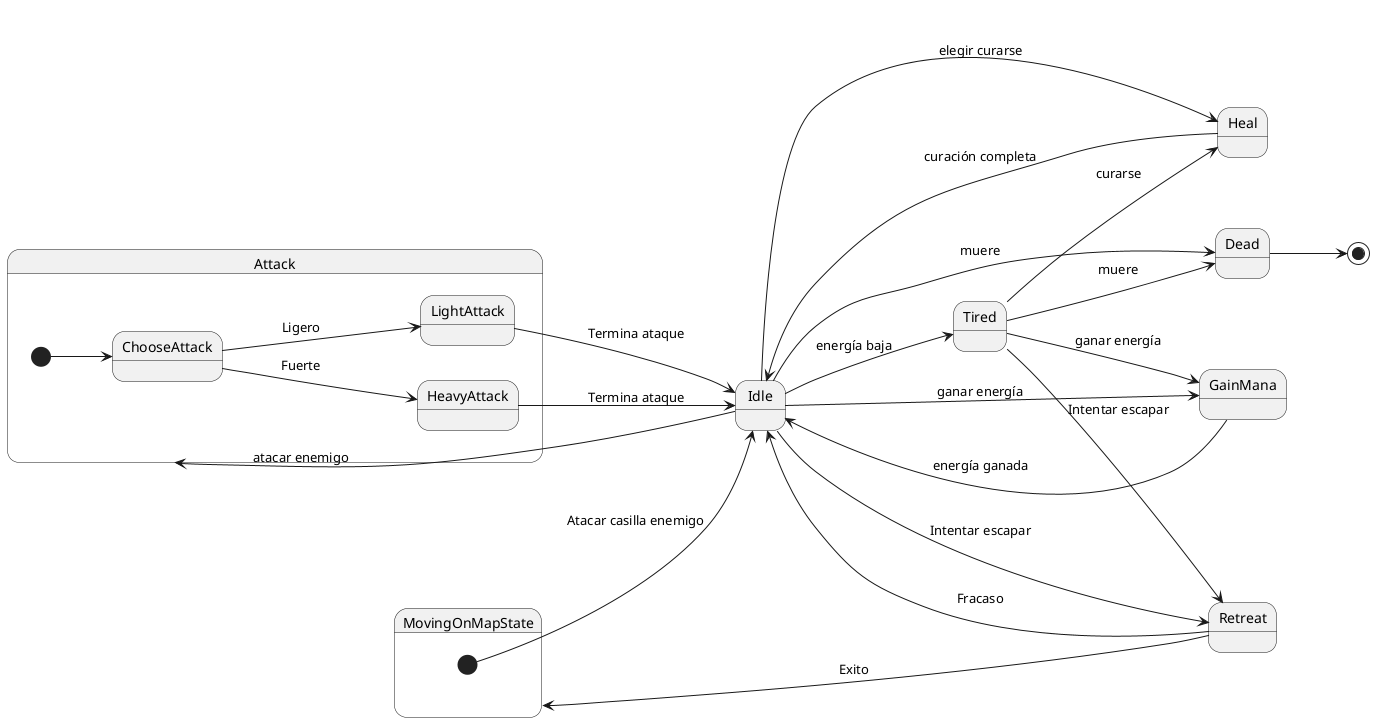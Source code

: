 @startuml DiagramaDeEstadosPattern

left to right direction


Idle --> Tired     : energía baja
Idle --> Attack    : atacar enemigo
Idle --> Heal      : elegir curarse

Idle --> Retreat   : Intentar escapar
Idle --> GainMana  : ganar energía
Idle --> Dead      : muere

' Estado compuesto para Attack con elección de tipo de ataque
state Attack {
  [*] --> ChooseAttack

  state ChooseAttack <<choice>>

  ChooseAttack --> LightAttack : Ligero
  ChooseAttack --> HeavyAttack : Fuerte

  LightAttack --> Idle : Termina ataque

  HeavyAttack --> Idle : Termina ataque
}

state MovingOnMapState  {
  [*] --> Idle : Atacar casilla enemigo

}

' Estado Tired no permite atacar
Tired --> Heal     : curarse
Tired --> GainMana : ganar energía
Tired --> Retreat  : Intentar escapar
Tired --> Dead     : muere

' Transiciones comunes de regreso o fin
Heal     --> Idle : curación completa

GainMana --> Idle : energía ganada

Retreat  --> Idle : Fracaso

Retreat --> MovingOnMapState : Exito

Dead --> [*]
@enduml